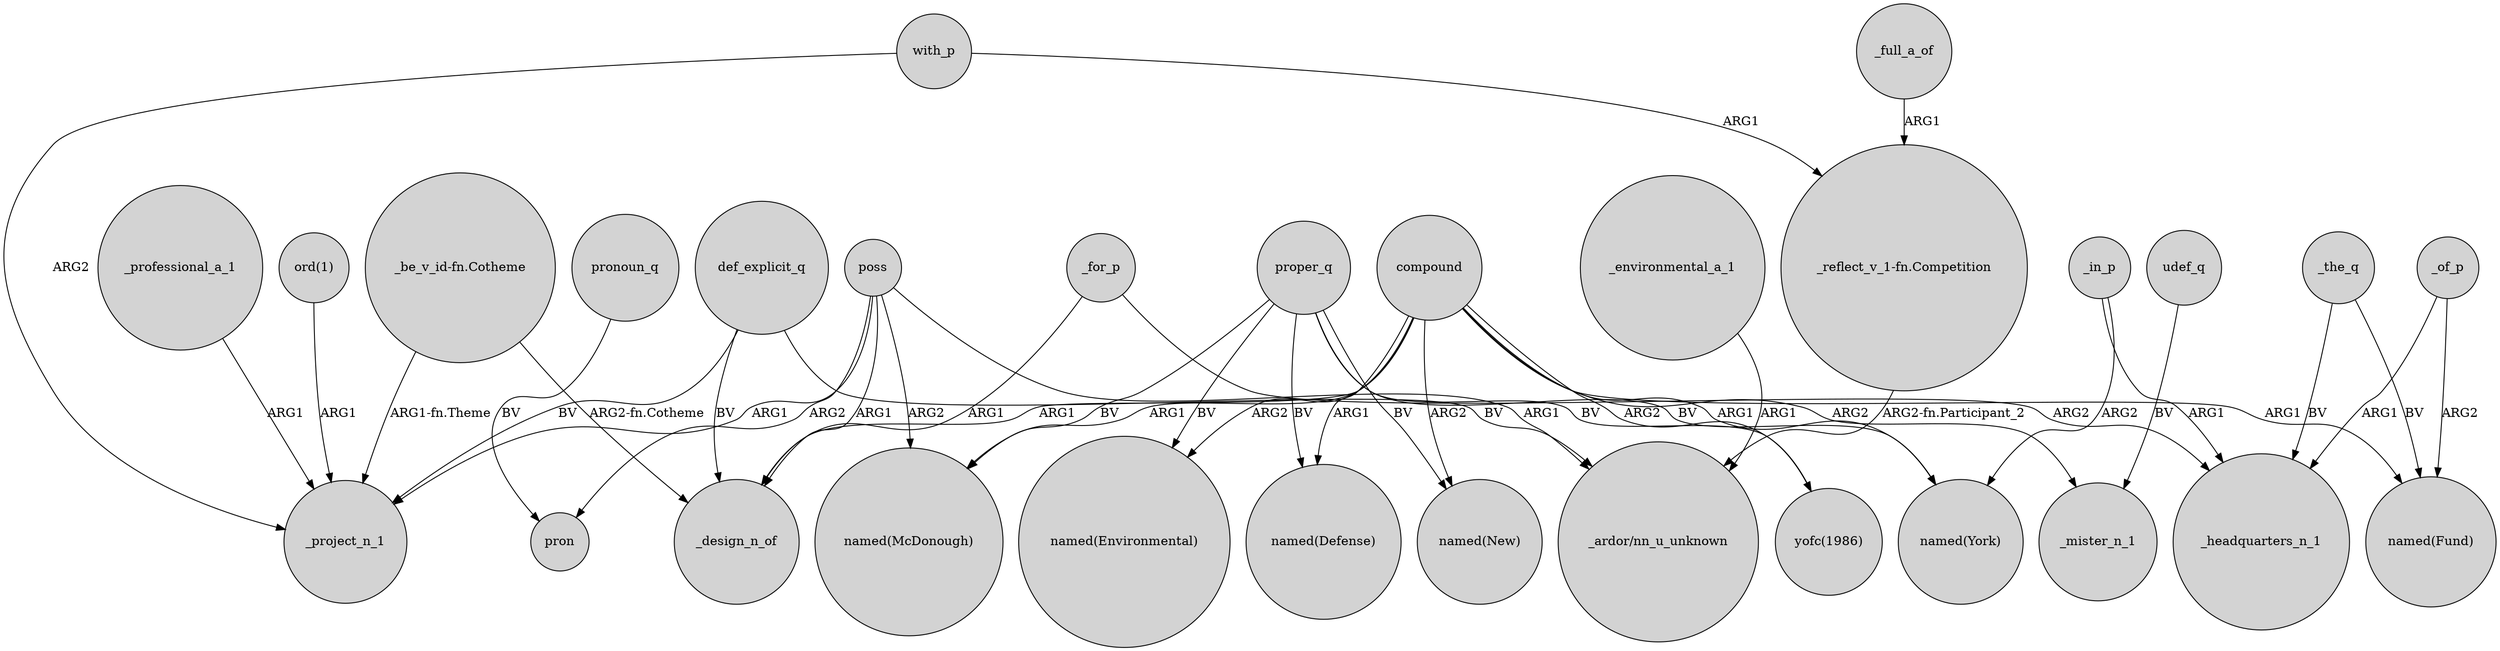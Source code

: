 digraph {
	node [shape=circle style=filled]
	def_explicit_q -> _project_n_1 [label=BV]
	proper_q -> "named(Defense)" [label=BV]
	compound -> _mister_n_1 [label=ARG2]
	_the_q -> _headquarters_n_1 [label=BV]
	compound -> _design_n_of [label=ARG1]
	proper_q -> "yofc(1986)" [label=BV]
	_of_p -> _headquarters_n_1 [label=ARG1]
	compound -> "named(New)" [label=ARG2]
	compound -> "named(Defense)" [label=ARG1]
	compound -> "named(Fund)" [label=ARG1]
	_the_q -> "named(Fund)" [label=BV]
	proper_q -> "named(New)" [label=BV]
	"ord(1)" -> _project_n_1 [label=ARG1]
	"_be_v_id-fn.Cotheme" -> _project_n_1 [label="ARG1-fn.Theme"]
	def_explicit_q -> "_ardor/nn_u_unknown" [label=BV]
	_of_p -> "named(Fund)" [label=ARG2]
	poss -> "_ardor/nn_u_unknown" [label=ARG1]
	_for_p -> _headquarters_n_1 [label=ARG2]
	poss -> "named(McDonough)" [label=ARG2]
	udef_q -> _mister_n_1 [label=BV]
	proper_q -> "named(McDonough)" [label=BV]
	proper_q -> "named(York)" [label=BV]
	def_explicit_q -> _design_n_of [label=BV]
	pronoun_q -> pron [label=BV]
	poss -> pron [label=ARG2]
	with_p -> "_reflect_v_1-fn.Competition" [label=ARG1]
	_in_p -> "named(York)" [label=ARG2]
	_environmental_a_1 -> "_ardor/nn_u_unknown" [label=ARG1]
	"_be_v_id-fn.Cotheme" -> _design_n_of [label="ARG2-fn.Cotheme"]
	"_reflect_v_1-fn.Competition" -> "_ardor/nn_u_unknown" [label="ARG2-fn.Participant_2"]
	compound -> "yofc(1986)" [label=ARG2]
	compound -> "named(Environmental)" [label=ARG2]
	poss -> _project_n_1 [label=ARG1]
	proper_q -> "named(Environmental)" [label=BV]
	compound -> "named(York)" [label=ARG1]
	_professional_a_1 -> _project_n_1 [label=ARG1]
	compound -> "named(McDonough)" [label=ARG1]
	with_p -> _project_n_1 [label=ARG2]
	_in_p -> _headquarters_n_1 [label=ARG1]
	_for_p -> _design_n_of [label=ARG1]
	_full_a_of -> "_reflect_v_1-fn.Competition" [label=ARG1]
	poss -> _design_n_of [label=ARG1]
}
